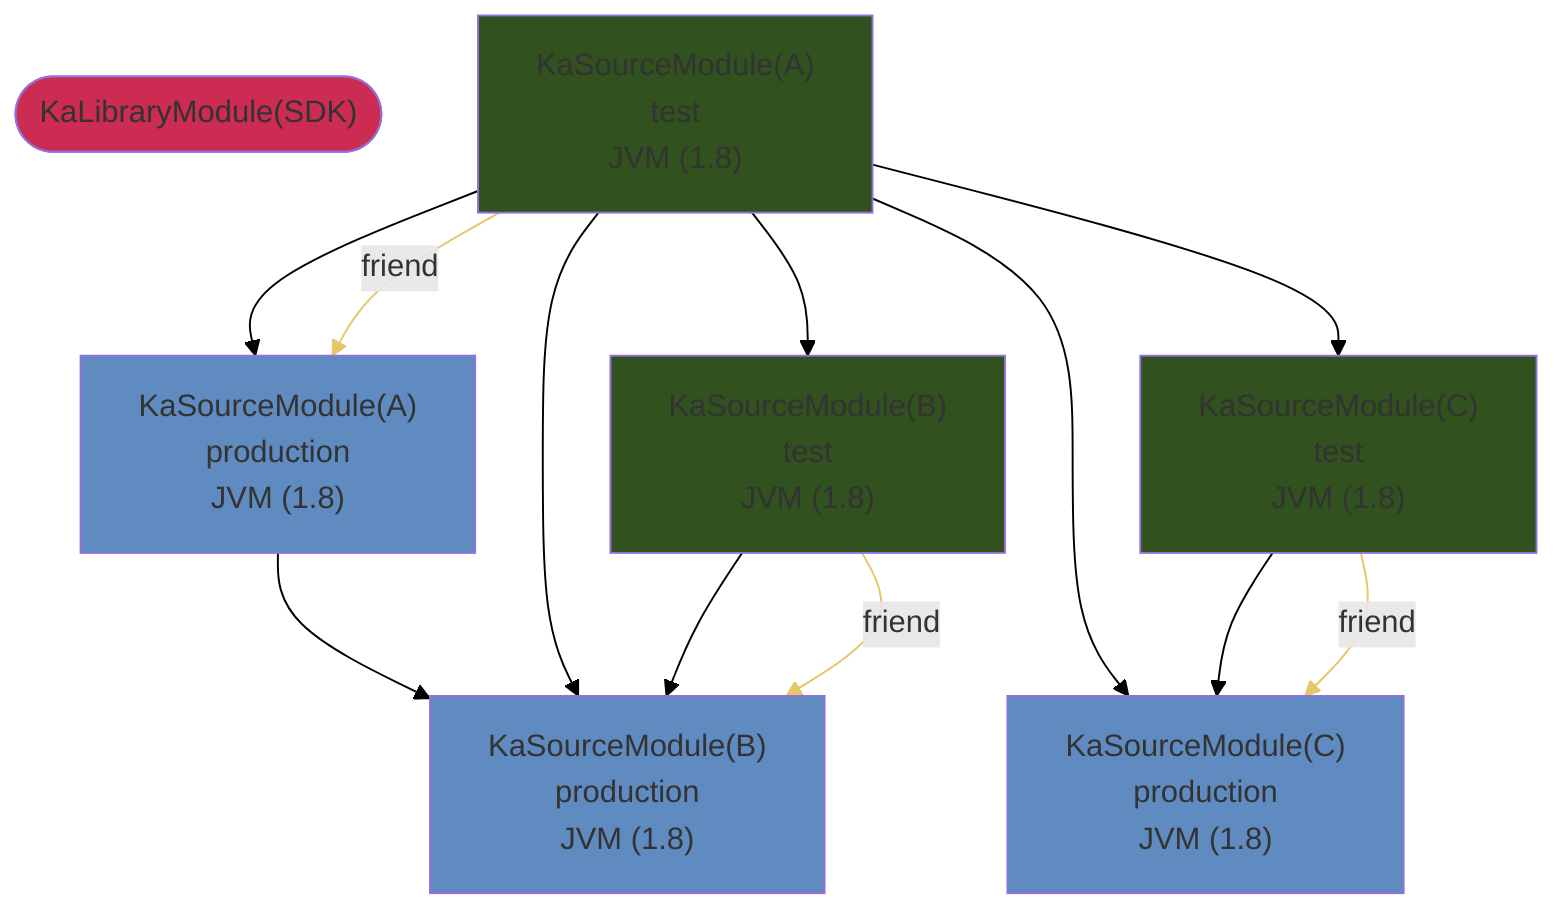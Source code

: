 graph TD
  KaLibraryModule_0(["KaLibraryModule(SDK)"])
  KaSourceModule_1["KaSourceModule(A)<br />production<br />JVM (1.8)"]
  KaSourceModule_2["KaSourceModule(A)<br />test<br />JVM (1.8)"]
  KaSourceModule_3["KaSourceModule(B)<br />production<br />JVM (1.8)"]
  KaSourceModule_4["KaSourceModule(B)<br />test<br />JVM (1.8)"]
  KaSourceModule_5["KaSourceModule(C)<br />production<br />JVM (1.8)"]
  KaSourceModule_6["KaSourceModule(C)<br />test<br />JVM (1.8)"]
  style KaLibraryModule_0 fill:#CC2B52
  style KaSourceModule_1 fill:#608BC1
  style KaSourceModule_2 fill:#31511E
  style KaSourceModule_3 fill:#608BC1
  style KaSourceModule_4 fill:#31511E
  style KaSourceModule_5 fill:#608BC1
  style KaSourceModule_6 fill:#31511E
  KaSourceModule_1 --> KaSourceModule_3
  KaSourceModule_2 --> KaSourceModule_1
  KaSourceModule_2 --> KaSourceModule_3
  KaSourceModule_2 --> KaSourceModule_4
  KaSourceModule_2 --> KaSourceModule_5
  KaSourceModule_2 --> KaSourceModule_6
  KaSourceModule_4 --> KaSourceModule_3
  KaSourceModule_6 --> KaSourceModule_5
  KaSourceModule_2 --friend--> KaSourceModule_1
  KaSourceModule_4 --friend--> KaSourceModule_3
  KaSourceModule_6 --friend--> KaSourceModule_5
  linkStyle 0 stroke:black
  linkStyle 1 stroke:black
  linkStyle 2 stroke:black
  linkStyle 3 stroke:black
  linkStyle 4 stroke:black
  linkStyle 5 stroke:black
  linkStyle 6 stroke:black
  linkStyle 7 stroke:black
  linkStyle 8 stroke:#E6C767
  linkStyle 9 stroke:#E6C767
  linkStyle 10 stroke:#E6C767